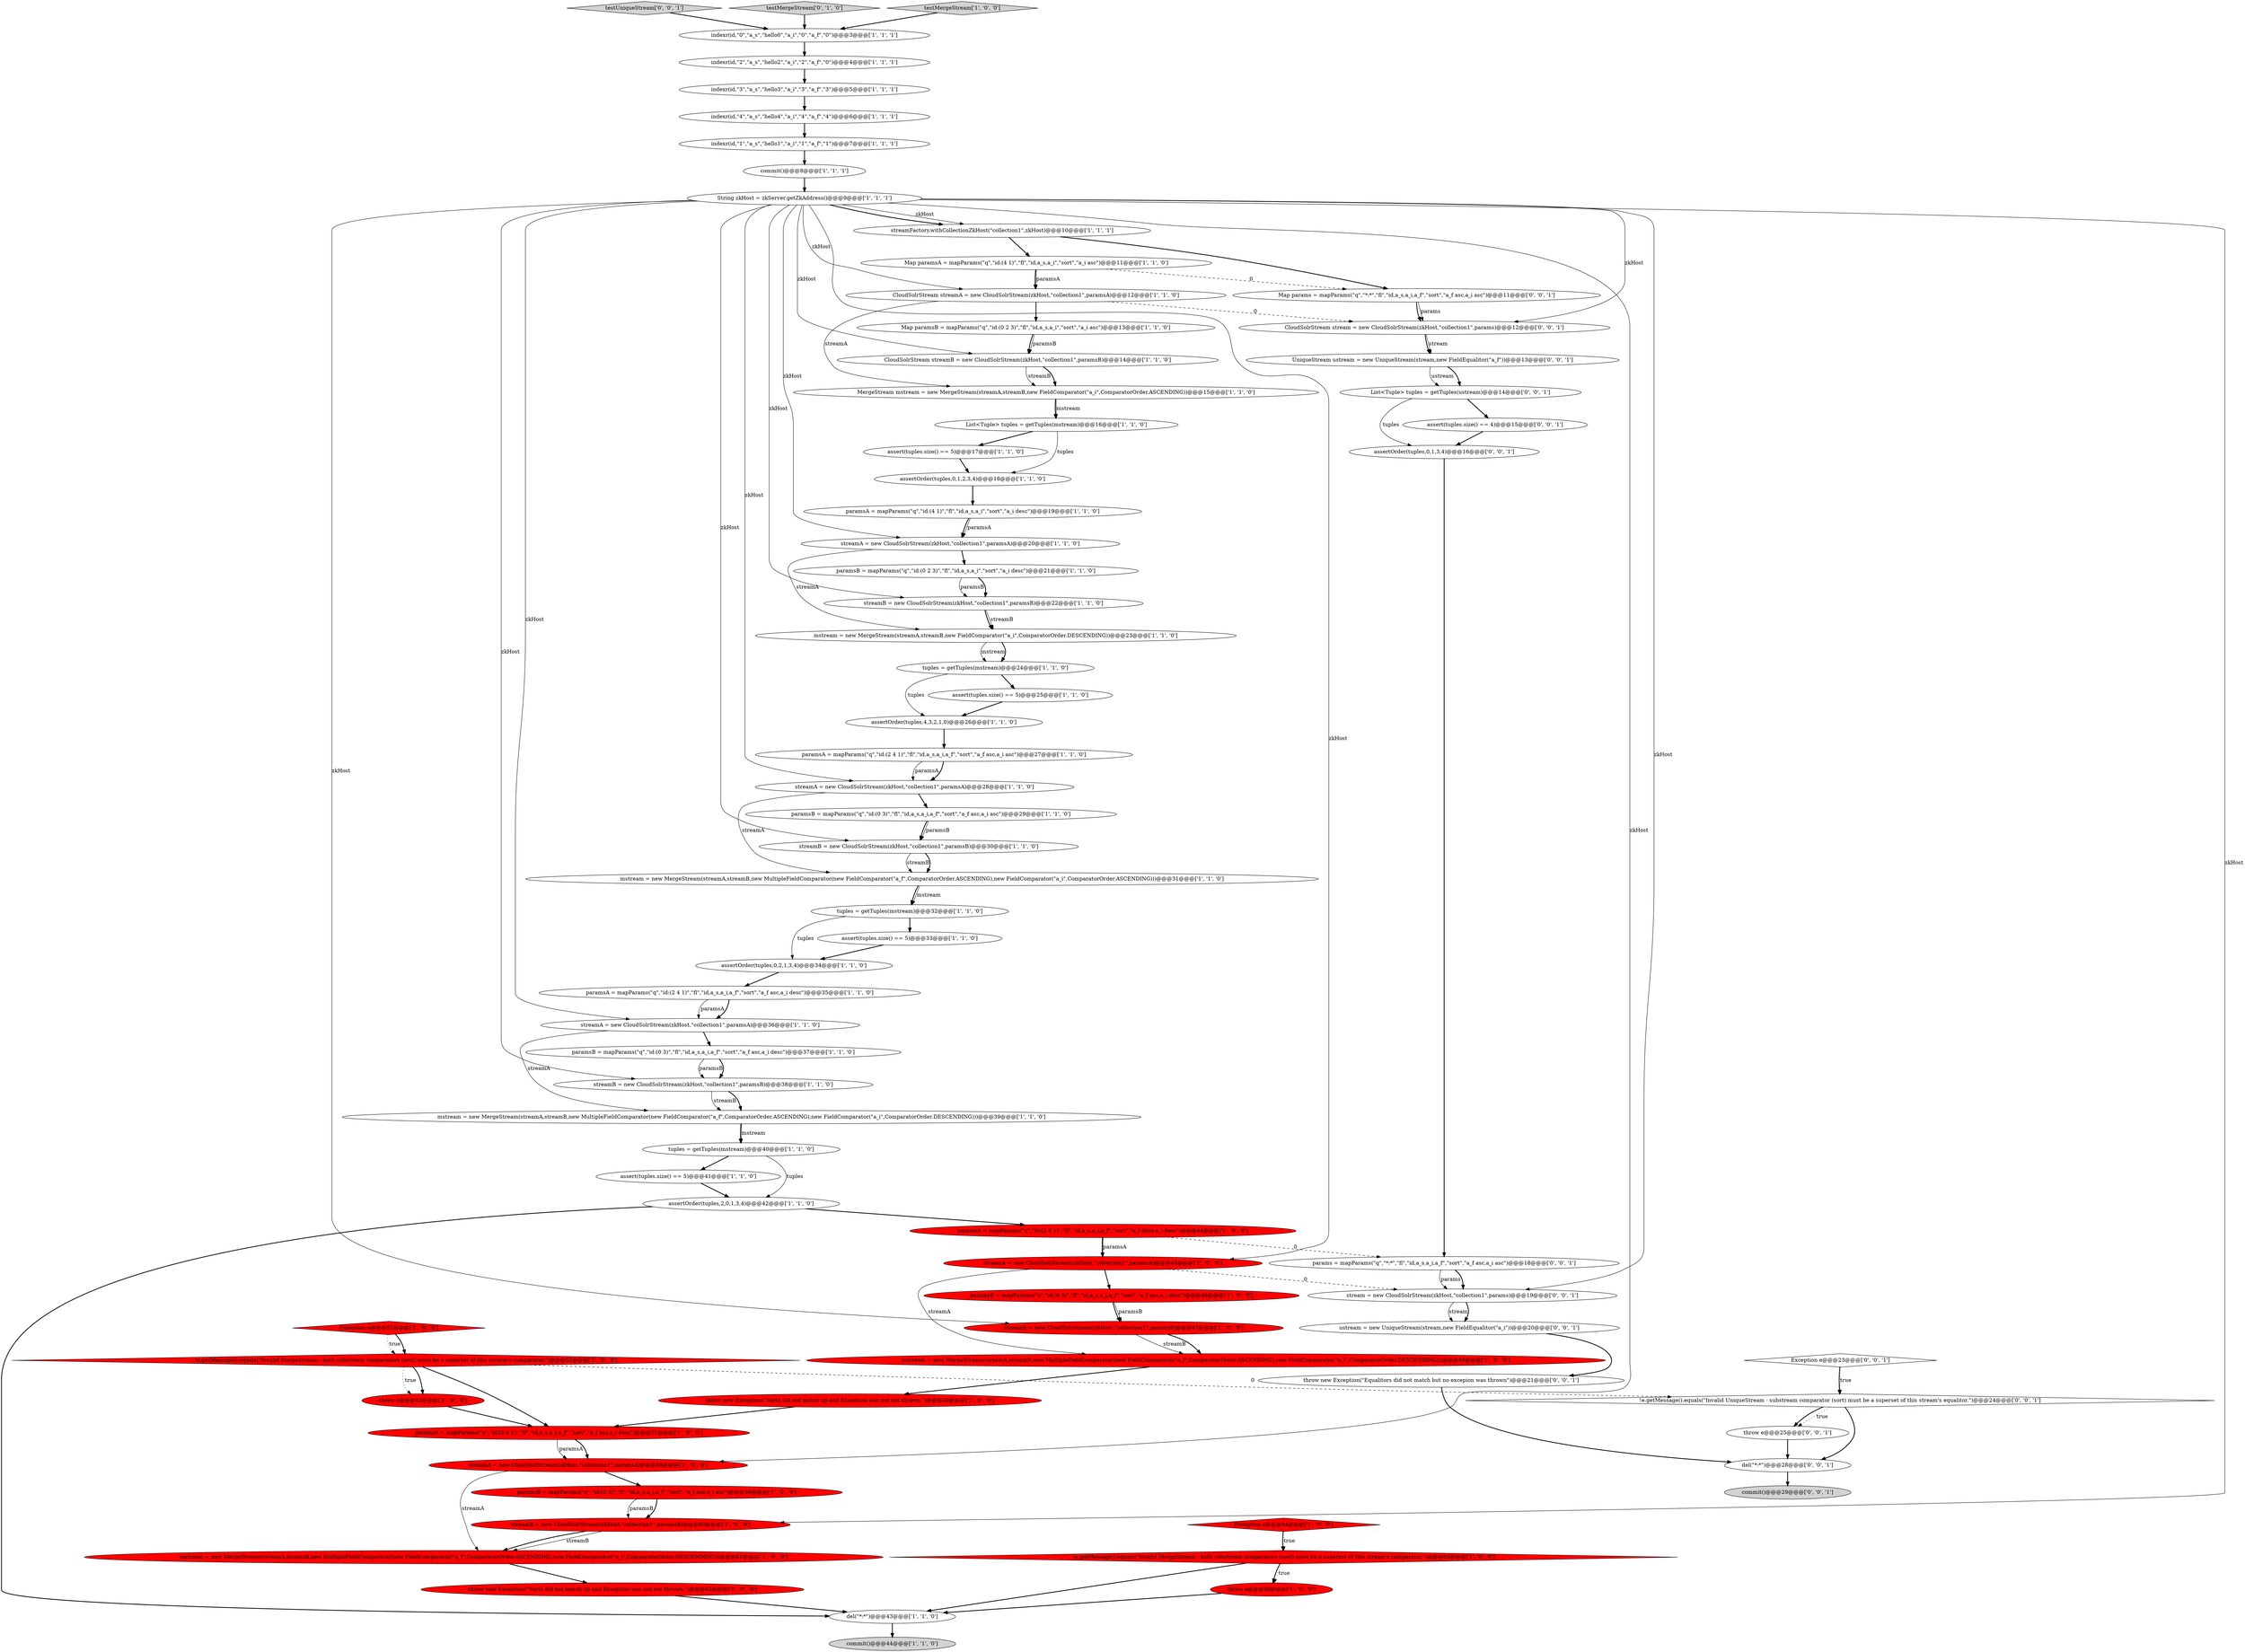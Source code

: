 digraph {
4 [style = filled, label = "throw e@@@66@@@['1', '0', '0']", fillcolor = red, shape = ellipse image = "AAA1AAABBB1BBB"];
18 [style = filled, label = "List<Tuple> tuples = getTuples(mstream)@@@16@@@['1', '1', '0']", fillcolor = white, shape = ellipse image = "AAA0AAABBB1BBB"];
22 [style = filled, label = "tuples = getTuples(mstream)@@@32@@@['1', '1', '0']", fillcolor = white, shape = ellipse image = "AAA0AAABBB1BBB"];
38 [style = filled, label = "mstream = new MergeStream(streamA,streamB,new MultipleFieldComparator(new FieldComparator(\"a_f\",ComparatorOrder.ASCENDING),new FieldComparator(\"a_i\",ComparatorOrder.ASCENDING)))@@@31@@@['1', '1', '0']", fillcolor = white, shape = ellipse image = "AAA0AAABBB1BBB"];
76 [style = filled, label = "testUniqueStream['0', '0', '1']", fillcolor = lightgray, shape = diamond image = "AAA0AAABBB3BBB"];
1 [style = filled, label = "indexr(id,\"0\",\"a_s\",\"hello0\",\"a_i\",\"0\",\"a_f\",\"0\")@@@3@@@['1', '1', '1']", fillcolor = white, shape = ellipse image = "AAA0AAABBB1BBB"];
46 [style = filled, label = "tuples = getTuples(mstream)@@@40@@@['1', '1', '0']", fillcolor = white, shape = ellipse image = "AAA0AAABBB1BBB"];
32 [style = filled, label = "mstream = new MergeStream(streamA,streamB,new MultipleFieldComparator(new FieldComparator(\"a_f\",ComparatorOrder.ASCENDING),new FieldComparator(\"a_i\",ComparatorOrder.DESCENDING)))@@@39@@@['1', '1', '0']", fillcolor = white, shape = ellipse image = "AAA0AAABBB1BBB"];
9 [style = filled, label = "commit()@@@44@@@['1', '1', '0']", fillcolor = lightgray, shape = ellipse image = "AAA0AAABBB1BBB"];
8 [style = filled, label = "paramsB = mapParams(\"q\",\"id:(0 3)\",\"fl\",\"id,a_s,a_i,a_f\",\"sort\",\"a_f asc,a_i desc\")@@@46@@@['1', '0', '0']", fillcolor = red, shape = ellipse image = "AAA1AAABBB1BBB"];
54 [style = filled, label = "paramsB = mapParams(\"q\",\"id:(0 3)\",\"fl\",\"id,a_s,a_i,a_f\",\"sort\",\"a_f asc,a_i asc\")@@@59@@@['1', '0', '0']", fillcolor = red, shape = ellipse image = "AAA1AAABBB1BBB"];
55 [style = filled, label = "paramsA = mapParams(\"q\",\"id:(2 4 1)\",\"fl\",\"id,a_s,a_i,a_f\",\"sort\",\"a_f asc,a_i asc\")@@@27@@@['1', '1', '0']", fillcolor = white, shape = ellipse image = "AAA0AAABBB1BBB"];
59 [style = filled, label = "paramsB = mapParams(\"q\",\"id:(0 3)\",\"fl\",\"id,a_s,a_i,a_f\",\"sort\",\"a_f asc,a_i desc\")@@@37@@@['1', '1', '0']", fillcolor = white, shape = ellipse image = "AAA0AAABBB1BBB"];
67 [style = filled, label = "!e.getMessage().equals(\"Invalid UniqueStream - substream comparator (sort) must be a superset of this stream's equalitor.\")@@@24@@@['0', '0', '1']", fillcolor = white, shape = diamond image = "AAA0AAABBB3BBB"];
25 [style = filled, label = "assertOrder(tuples,0,1,2,3,4)@@@18@@@['1', '1', '0']", fillcolor = white, shape = ellipse image = "AAA0AAABBB1BBB"];
70 [style = filled, label = "ustream = new UniqueStream(stream,new FieldEqualitor(\"a_i\"))@@@20@@@['0', '0', '1']", fillcolor = white, shape = ellipse image = "AAA0AAABBB3BBB"];
34 [style = filled, label = "streamA = new CloudSolrStream(zkHost,\"collection1\",paramsA)@@@36@@@['1', '1', '0']", fillcolor = white, shape = ellipse image = "AAA0AAABBB1BBB"];
74 [style = filled, label = "throw new Exception(\"Equalitors did not match but no excepion was thrown\")@@@21@@@['0', '0', '1']", fillcolor = white, shape = ellipse image = "AAA0AAABBB3BBB"];
72 [style = filled, label = "throw e@@@25@@@['0', '0', '1']", fillcolor = white, shape = ellipse image = "AAA0AAABBB3BBB"];
17 [style = filled, label = "paramsA = mapParams(\"q\",\"id:(2 4 1)\",\"fl\",\"id,a_s,a_i,a_f\",\"sort\",\"a_f asc,a_i desc\")@@@57@@@['1', '0', '0']", fillcolor = red, shape = ellipse image = "AAA1AAABBB1BBB"];
61 [style = filled, label = "testMergeStream['0', '1', '0']", fillcolor = lightgray, shape = diamond image = "AAA0AAABBB2BBB"];
11 [style = filled, label = "commit()@@@8@@@['1', '1', '1']", fillcolor = white, shape = ellipse image = "AAA0AAABBB1BBB"];
53 [style = filled, label = "assertOrder(tuples,4,3,2,1,0)@@@26@@@['1', '1', '0']", fillcolor = white, shape = ellipse image = "AAA0AAABBB1BBB"];
71 [style = filled, label = "List<Tuple> tuples = getTuples(ustream)@@@14@@@['0', '0', '1']", fillcolor = white, shape = ellipse image = "AAA0AAABBB3BBB"];
39 [style = filled, label = "paramsB = mapParams(\"q\",\"id:(0 2 3)\",\"fl\",\"id,a_s,a_i\",\"sort\",\"a_i desc\")@@@21@@@['1', '1', '0']", fillcolor = white, shape = ellipse image = "AAA0AAABBB1BBB"];
24 [style = filled, label = "throw new Exception(\"Sorts did not match up and Exception was not not thrown.\")@@@62@@@['1', '0', '0']", fillcolor = red, shape = ellipse image = "AAA1AAABBB1BBB"];
20 [style = filled, label = "indexr(id,\"2\",\"a_s\",\"hello2\",\"a_i\",\"2\",\"a_f\",\"0\")@@@4@@@['1', '1', '1']", fillcolor = white, shape = ellipse image = "AAA0AAABBB1BBB"];
43 [style = filled, label = "streamB = new CloudSolrStream(zkHost,\"collection1\",paramsB)@@@47@@@['1', '0', '0']", fillcolor = red, shape = ellipse image = "AAA1AAABBB1BBB"];
63 [style = filled, label = "del(\"*:*\")@@@28@@@['0', '0', '1']", fillcolor = white, shape = ellipse image = "AAA0AAABBB3BBB"];
73 [style = filled, label = "assert(tuples.size() == 4)@@@15@@@['0', '0', '1']", fillcolor = white, shape = ellipse image = "AAA0AAABBB3BBB"];
0 [style = filled, label = "mstream = new MergeStream(streamA,streamB,new MultipleFieldComparator(new FieldComparator(\"a_f\",ComparatorOrder.ASCENDING),new FieldComparator(\"a_i\",ComparatorOrder.DESCENDING)))@@@48@@@['1', '0', '0']", fillcolor = red, shape = ellipse image = "AAA1AAABBB1BBB"];
52 [style = filled, label = "assert(tuples.size() == 5)@@@25@@@['1', '1', '0']", fillcolor = white, shape = ellipse image = "AAA0AAABBB1BBB"];
51 [style = filled, label = "assertOrder(tuples,2,0,1,3,4)@@@42@@@['1', '1', '0']", fillcolor = white, shape = ellipse image = "AAA0AAABBB1BBB"];
12 [style = filled, label = "Map paramsA = mapParams(\"q\",\"id:(4 1)\",\"fl\",\"id,a_s,a_i\",\"sort\",\"a_i asc\")@@@11@@@['1', '1', '0']", fillcolor = white, shape = ellipse image = "AAA0AAABBB1BBB"];
37 [style = filled, label = "!e.getMessage().equals(\"Invalid MergeStream - both substream comparators (sort) must be a superset of this stream's comparator.\")@@@52@@@['1', '0', '0']", fillcolor = red, shape = diamond image = "AAA1AAABBB1BBB"];
49 [style = filled, label = "String zkHost = zkServer.getZkAddress()@@@9@@@['1', '1', '1']", fillcolor = white, shape = ellipse image = "AAA0AAABBB1BBB"];
57 [style = filled, label = "paramsA = mapParams(\"q\",\"id:(4 1)\",\"fl\",\"id,a_s,a_i\",\"sort\",\"a_i desc\")@@@19@@@['1', '1', '0']", fillcolor = white, shape = ellipse image = "AAA0AAABBB1BBB"];
58 [style = filled, label = "throw new Exception(\"Sorts did not match up and Exception was not not thrown.\")@@@49@@@['1', '0', '0']", fillcolor = red, shape = ellipse image = "AAA1AAABBB1BBB"];
27 [style = filled, label = "del(\"*:*\")@@@43@@@['1', '1', '0']", fillcolor = white, shape = ellipse image = "AAA0AAABBB1BBB"];
33 [style = filled, label = "paramsB = mapParams(\"q\",\"id:(0 3)\",\"fl\",\"id,a_s,a_i,a_f\",\"sort\",\"a_f asc,a_i asc\")@@@29@@@['1', '1', '0']", fillcolor = white, shape = ellipse image = "AAA0AAABBB1BBB"];
66 [style = filled, label = "assertOrder(tuples,0,1,3,4)@@@16@@@['0', '0', '1']", fillcolor = white, shape = ellipse image = "AAA0AAABBB3BBB"];
21 [style = filled, label = "assert(tuples.size() == 5)@@@33@@@['1', '1', '0']", fillcolor = white, shape = ellipse image = "AAA0AAABBB1BBB"];
75 [style = filled, label = "commit()@@@29@@@['0', '0', '1']", fillcolor = lightgray, shape = ellipse image = "AAA0AAABBB3BBB"];
64 [style = filled, label = "UniqueStream ustream = new UniqueStream(stream,new FieldEqualitor(\"a_f\"))@@@13@@@['0', '0', '1']", fillcolor = white, shape = ellipse image = "AAA0AAABBB3BBB"];
69 [style = filled, label = "stream = new CloudSolrStream(zkHost,\"collection1\",params)@@@19@@@['0', '0', '1']", fillcolor = white, shape = ellipse image = "AAA0AAABBB3BBB"];
29 [style = filled, label = "testMergeStream['1', '0', '0']", fillcolor = lightgray, shape = diamond image = "AAA0AAABBB1BBB"];
42 [style = filled, label = "paramsA = mapParams(\"q\",\"id:(2 4 1)\",\"fl\",\"id,a_s,a_i,a_f\",\"sort\",\"a_f asc,a_i desc\")@@@35@@@['1', '1', '0']", fillcolor = white, shape = ellipse image = "AAA0AAABBB1BBB"];
50 [style = filled, label = "streamB = new CloudSolrStream(zkHost,\"collection1\",paramsB)@@@30@@@['1', '1', '0']", fillcolor = white, shape = ellipse image = "AAA0AAABBB1BBB"];
48 [style = filled, label = "throw e@@@53@@@['1', '0', '0']", fillcolor = red, shape = ellipse image = "AAA1AAABBB1BBB"];
62 [style = filled, label = "params = mapParams(\"q\",\"*:*\",\"fl\",\"id,a_s,a_i,a_f\",\"sort\",\"a_f asc,a_i asc\")@@@18@@@['0', '0', '1']", fillcolor = white, shape = ellipse image = "AAA0AAABBB3BBB"];
36 [style = filled, label = "streamB = new CloudSolrStream(zkHost,\"collection1\",paramsB)@@@22@@@['1', '1', '0']", fillcolor = white, shape = ellipse image = "AAA0AAABBB1BBB"];
16 [style = filled, label = "CloudSolrStream streamB = new CloudSolrStream(zkHost,\"collection1\",paramsB)@@@14@@@['1', '1', '0']", fillcolor = white, shape = ellipse image = "AAA0AAABBB1BBB"];
26 [style = filled, label = "streamFactory.withCollectionZkHost(\"collection1\",zkHost)@@@10@@@['1', '1', '1']", fillcolor = white, shape = ellipse image = "AAA0AAABBB1BBB"];
31 [style = filled, label = "assert(tuples.size() == 5)@@@41@@@['1', '1', '0']", fillcolor = white, shape = ellipse image = "AAA0AAABBB1BBB"];
35 [style = filled, label = "streamB = new CloudSolrStream(zkHost,\"collection1\",paramsB)@@@60@@@['1', '0', '0']", fillcolor = red, shape = ellipse image = "AAA1AAABBB1BBB"];
10 [style = filled, label = "indexr(id,\"4\",\"a_s\",\"hello4\",\"a_i\",\"4\",\"a_f\",\"4\")@@@6@@@['1', '1', '1']", fillcolor = white, shape = ellipse image = "AAA0AAABBB1BBB"];
3 [style = filled, label = "streamA = new CloudSolrStream(zkHost,\"collection1\",paramsA)@@@28@@@['1', '1', '0']", fillcolor = white, shape = ellipse image = "AAA0AAABBB1BBB"];
13 [style = filled, label = "assert(tuples.size() == 5)@@@17@@@['1', '1', '0']", fillcolor = white, shape = ellipse image = "AAA0AAABBB1BBB"];
7 [style = filled, label = "streamA = new CloudSolrStream(zkHost,\"collection1\",paramsA)@@@20@@@['1', '1', '0']", fillcolor = white, shape = ellipse image = "AAA0AAABBB1BBB"];
14 [style = filled, label = "indexr(id,\"1\",\"a_s\",\"hello1\",\"a_i\",\"1\",\"a_f\",\"1\")@@@7@@@['1', '1', '1']", fillcolor = white, shape = ellipse image = "AAA0AAABBB1BBB"];
23 [style = filled, label = "streamB = new CloudSolrStream(zkHost,\"collection1\",paramsB)@@@38@@@['1', '1', '0']", fillcolor = white, shape = ellipse image = "AAA0AAABBB1BBB"];
40 [style = filled, label = "streamA = new CloudSolrStream(zkHost,\"collection1\",paramsA)@@@45@@@['1', '0', '0']", fillcolor = red, shape = ellipse image = "AAA1AAABBB1BBB"];
41 [style = filled, label = "mstream = new MergeStream(streamA,streamB,new MultipleFieldComparator(new FieldComparator(\"a_f\",ComparatorOrder.ASCENDING),new FieldComparator(\"a_i\",ComparatorOrder.DESCENDING)))@@@61@@@['1', '0', '0']", fillcolor = red, shape = ellipse image = "AAA1AAABBB1BBB"];
19 [style = filled, label = "CloudSolrStream streamA = new CloudSolrStream(zkHost,\"collection1\",paramsA)@@@12@@@['1', '1', '0']", fillcolor = white, shape = ellipse image = "AAA0AAABBB1BBB"];
44 [style = filled, label = "mstream = new MergeStream(streamA,streamB,new FieldComparator(\"a_i\",ComparatorOrder.DESCENDING))@@@23@@@['1', '1', '0']", fillcolor = white, shape = ellipse image = "AAA0AAABBB1BBB"];
45 [style = filled, label = "Exception e@@@51@@@['1', '0', '0']", fillcolor = red, shape = diamond image = "AAA1AAABBB1BBB"];
15 [style = filled, label = "!e.getMessage().equals(\"Invalid MergeStream - both substream comparators (sort) must be a superset of this stream's comparator.\")@@@65@@@['1', '0', '0']", fillcolor = red, shape = diamond image = "AAA1AAABBB1BBB"];
47 [style = filled, label = "indexr(id,\"3\",\"a_s\",\"hello3\",\"a_i\",\"3\",\"a_f\",\"3\")@@@5@@@['1', '1', '1']", fillcolor = white, shape = ellipse image = "AAA0AAABBB1BBB"];
60 [style = filled, label = "Map paramsB = mapParams(\"q\",\"id:(0 2 3)\",\"fl\",\"id,a_s,a_i\",\"sort\",\"a_i asc\")@@@13@@@['1', '1', '0']", fillcolor = white, shape = ellipse image = "AAA0AAABBB1BBB"];
77 [style = filled, label = "Map params = mapParams(\"q\",\"*:*\",\"fl\",\"id,a_s,a_i,a_f\",\"sort\",\"a_f asc,a_i asc\")@@@11@@@['0', '0', '1']", fillcolor = white, shape = ellipse image = "AAA0AAABBB3BBB"];
30 [style = filled, label = "MergeStream mstream = new MergeStream(streamA,streamB,new FieldComparator(\"a_i\",ComparatorOrder.ASCENDING))@@@15@@@['1', '1', '0']", fillcolor = white, shape = ellipse image = "AAA0AAABBB1BBB"];
28 [style = filled, label = "paramsA = mapParams(\"q\",\"id:(2 4 1)\",\"fl\",\"id,a_s,a_i,a_f\",\"sort\",\"a_f desc,a_i desc\")@@@44@@@['1', '0', '0']", fillcolor = red, shape = ellipse image = "AAA1AAABBB1BBB"];
56 [style = filled, label = "Exception e@@@64@@@['1', '0', '0']", fillcolor = red, shape = diamond image = "AAA1AAABBB1BBB"];
65 [style = filled, label = "CloudSolrStream stream = new CloudSolrStream(zkHost,\"collection1\",params)@@@12@@@['0', '0', '1']", fillcolor = white, shape = ellipse image = "AAA0AAABBB3BBB"];
68 [style = filled, label = "Exception e@@@23@@@['0', '0', '1']", fillcolor = white, shape = diamond image = "AAA0AAABBB3BBB"];
6 [style = filled, label = "tuples = getTuples(mstream)@@@24@@@['1', '1', '0']", fillcolor = white, shape = ellipse image = "AAA0AAABBB1BBB"];
5 [style = filled, label = "assertOrder(tuples,0,2,1,3,4)@@@34@@@['1', '1', '0']", fillcolor = white, shape = ellipse image = "AAA0AAABBB1BBB"];
2 [style = filled, label = "streamA = new CloudSolrStream(zkHost,\"collection1\",paramsA)@@@58@@@['1', '0', '0']", fillcolor = red, shape = ellipse image = "AAA1AAABBB1BBB"];
57->7 [style = solid, label="paramsA"];
7->44 [style = solid, label="streamA"];
19->60 [style = bold, label=""];
35->41 [style = bold, label=""];
27->9 [style = bold, label=""];
39->36 [style = solid, label="paramsB"];
1->20 [style = bold, label=""];
56->15 [style = bold, label=""];
35->41 [style = solid, label="streamB"];
46->31 [style = bold, label=""];
69->70 [style = solid, label="stream"];
23->32 [style = solid, label="streamB"];
47->10 [style = bold, label=""];
66->62 [style = bold, label=""];
30->18 [style = bold, label=""];
43->0 [style = solid, label="streamB"];
58->17 [style = bold, label=""];
67->72 [style = dotted, label="true"];
26->12 [style = bold, label=""];
60->16 [style = solid, label="paramsB"];
3->38 [style = solid, label="streamA"];
56->15 [style = dotted, label="true"];
37->48 [style = bold, label=""];
16->30 [style = solid, label="streamB"];
26->77 [style = bold, label=""];
63->75 [style = bold, label=""];
43->0 [style = bold, label=""];
73->66 [style = bold, label=""];
29->1 [style = bold, label=""];
70->74 [style = bold, label=""];
49->34 [style = solid, label="zkHost"];
18->25 [style = solid, label="tuples"];
14->11 [style = bold, label=""];
42->34 [style = solid, label="paramsA"];
24->27 [style = bold, label=""];
19->65 [style = dashed, label="0"];
25->57 [style = bold, label=""];
17->2 [style = solid, label="paramsA"];
13->25 [style = bold, label=""];
37->48 [style = dotted, label="true"];
12->77 [style = dashed, label="0"];
64->71 [style = bold, label=""];
51->28 [style = bold, label=""];
46->51 [style = solid, label="tuples"];
10->14 [style = bold, label=""];
60->16 [style = bold, label=""];
36->44 [style = bold, label=""];
30->18 [style = solid, label="mstream"];
0->58 [style = bold, label=""];
61->1 [style = bold, label=""];
49->36 [style = solid, label="zkHost"];
74->63 [style = bold, label=""];
32->46 [style = solid, label="mstream"];
49->50 [style = solid, label="zkHost"];
3->33 [style = bold, label=""];
48->17 [style = bold, label=""];
33->50 [style = bold, label=""];
2->41 [style = solid, label="streamA"];
34->59 [style = bold, label=""];
36->44 [style = solid, label="streamB"];
54->35 [style = solid, label="paramsB"];
31->51 [style = bold, label=""];
68->67 [style = dotted, label="true"];
17->2 [style = bold, label=""];
57->7 [style = bold, label=""];
44->6 [style = solid, label="mstream"];
51->27 [style = bold, label=""];
77->65 [style = bold, label=""];
49->19 [style = solid, label="zkHost"];
49->35 [style = solid, label="zkHost"];
77->65 [style = solid, label="params"];
54->35 [style = bold, label=""];
32->46 [style = bold, label=""];
62->69 [style = solid, label="params"];
12->19 [style = solid, label="paramsA"];
28->40 [style = solid, label="paramsA"];
65->64 [style = solid, label="stream"];
23->32 [style = bold, label=""];
49->26 [style = solid, label="zkHost"];
67->72 [style = bold, label=""];
50->38 [style = solid, label="streamB"];
21->5 [style = bold, label=""];
71->73 [style = bold, label=""];
40->69 [style = dashed, label="0"];
72->63 [style = bold, label=""];
37->67 [style = dashed, label="0"];
67->63 [style = bold, label=""];
49->23 [style = solid, label="zkHost"];
7->39 [style = bold, label=""];
16->30 [style = bold, label=""];
38->22 [style = solid, label="mstream"];
40->0 [style = solid, label="streamA"];
33->50 [style = solid, label="paramsB"];
2->54 [style = bold, label=""];
55->3 [style = solid, label="paramsA"];
62->69 [style = bold, label=""];
11->49 [style = bold, label=""];
49->40 [style = solid, label="zkHost"];
53->55 [style = bold, label=""];
42->34 [style = bold, label=""];
71->66 [style = solid, label="tuples"];
44->6 [style = bold, label=""];
28->40 [style = bold, label=""];
76->1 [style = bold, label=""];
52->53 [style = bold, label=""];
49->3 [style = solid, label="zkHost"];
68->67 [style = bold, label=""];
41->24 [style = bold, label=""];
49->43 [style = solid, label="zkHost"];
59->23 [style = solid, label="paramsB"];
8->43 [style = solid, label="paramsB"];
59->23 [style = bold, label=""];
65->64 [style = bold, label=""];
45->37 [style = dotted, label="true"];
37->17 [style = bold, label=""];
22->21 [style = bold, label=""];
19->30 [style = solid, label="streamA"];
8->43 [style = bold, label=""];
55->3 [style = bold, label=""];
20->47 [style = bold, label=""];
6->52 [style = bold, label=""];
15->4 [style = dotted, label="true"];
34->32 [style = solid, label="streamA"];
49->7 [style = solid, label="zkHost"];
49->2 [style = solid, label="zkHost"];
50->38 [style = bold, label=""];
64->71 [style = solid, label="ustream"];
22->5 [style = solid, label="tuples"];
4->27 [style = bold, label=""];
15->4 [style = bold, label=""];
18->13 [style = bold, label=""];
49->16 [style = solid, label="zkHost"];
28->62 [style = dashed, label="0"];
45->37 [style = bold, label=""];
69->70 [style = bold, label=""];
49->26 [style = bold, label=""];
5->42 [style = bold, label=""];
12->19 [style = bold, label=""];
38->22 [style = bold, label=""];
49->69 [style = solid, label="zkHost"];
15->27 [style = bold, label=""];
39->36 [style = bold, label=""];
49->65 [style = solid, label="zkHost"];
6->53 [style = solid, label="tuples"];
40->8 [style = bold, label=""];
}
